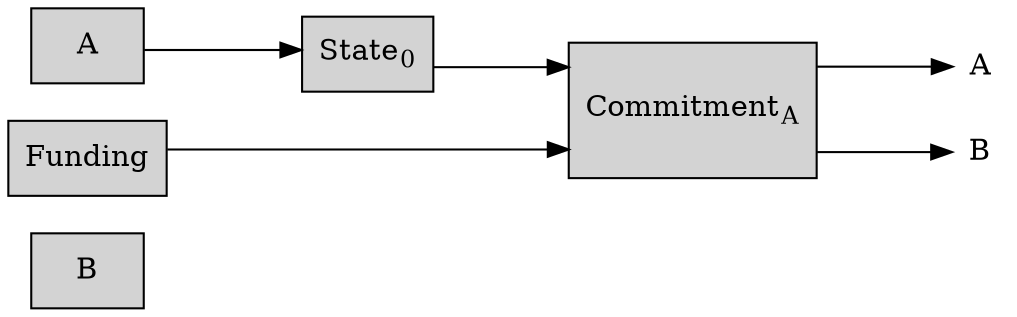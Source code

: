 digraph tunable {

rankdir=LR;
ranksep=0.9;
splines=ortho;

node [ shape = "box" ];

IndividualB [ label = "B", style = filled ];
IndividualA [ label = "A", style = filled ];
Funding [ label = "Funding", style = filled ];

StateA [ label = <State<sub>0</sub>>, style = filled ];

//hidden_funding_spend [ shape = "none", label = "", width=0.001, height=0.001 ];

CommitmentA [ label = <Commitment<sub>A</sub>>, style = filled, height=0.9 ];

//Not confirmed
{
  node [ shape = none, width=0.001, height=0.001, label = "" ];
  OutputAtoA [ label = "A" ]; OutputAtoB [ label = "B" ];
}


//Funding -> hidden_funding_spend [ dir=none, style = "dotted" ];
Funding -> CommitmentA [ minlen=2 ];


IndividualA -> StateA -> CommitmentA;

{
  CommitmentA -> {OutputAtoA, OutputAtoB} [ len = 0.1 ];
}

}
